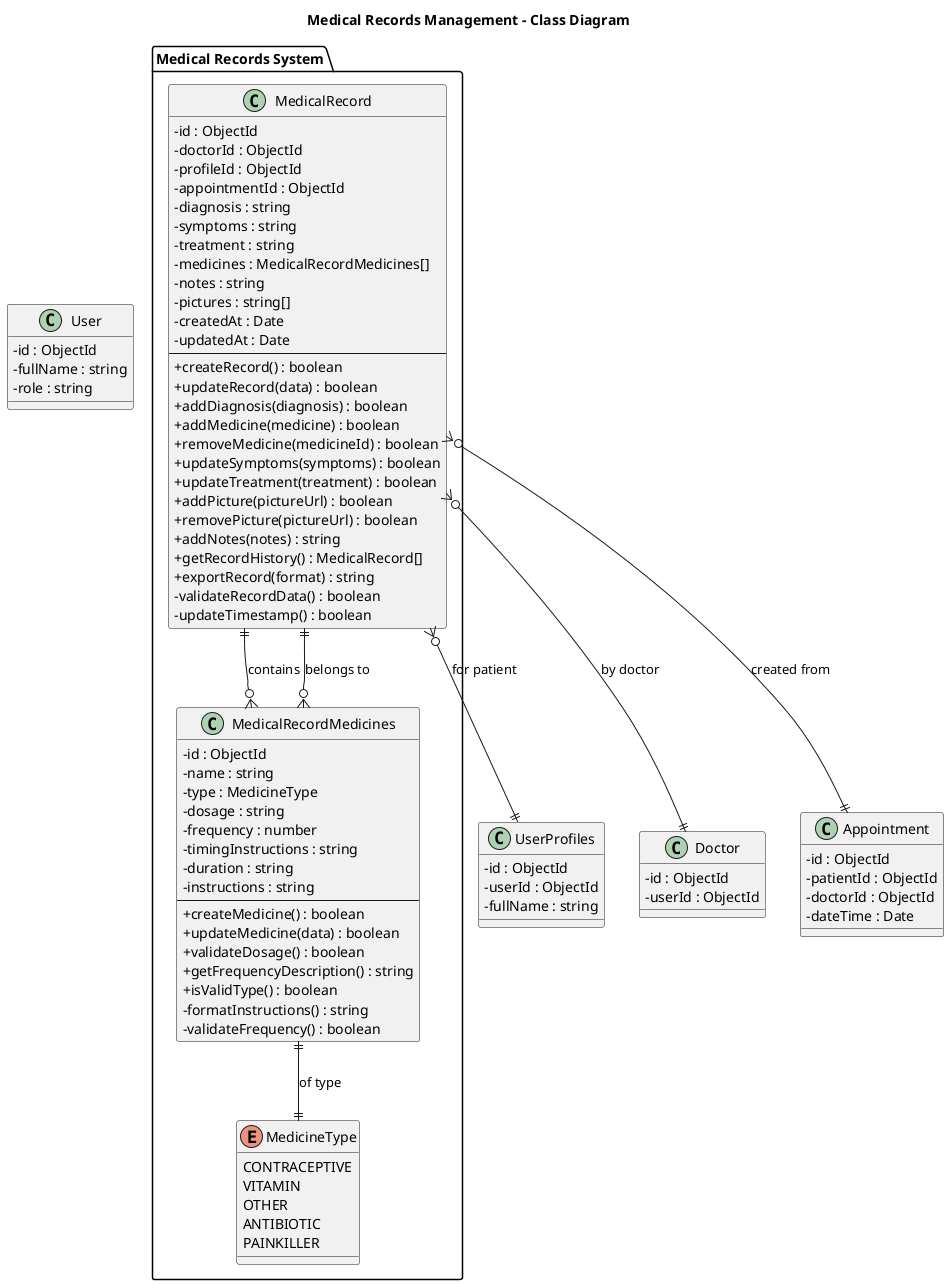 @startuml 06_medical_records

skinparam classAttributeIconSize 0
skin rose

title Medical Records Management - Class Diagram

package "Medical Records System" {
    class MedicalRecord {
        - id : ObjectId
        - doctorId : ObjectId
        - profileId : ObjectId
        - appointmentId : ObjectId
        - diagnosis : string
        - symptoms : string
        - treatment : string
        - medicines : MedicalRecordMedicines[]
        - notes : string
        - pictures : string[]
        - createdAt : Date
        - updatedAt : Date
        --
        + createRecord() : boolean
        + updateRecord(data) : boolean
        + addDiagnosis(diagnosis) : boolean
        + addMedicine(medicine) : boolean
        + removeMedicine(medicineId) : boolean
        + updateSymptoms(symptoms) : boolean
        + updateTreatment(treatment) : boolean
        + addPicture(pictureUrl) : boolean
        + removePicture(pictureUrl) : boolean
        + addNotes(notes) : string
        + getRecordHistory() : MedicalRecord[]
        + exportRecord(format) : string
        - validateRecordData() : boolean
        - updateTimestamp() : boolean
    }

    class MedicalRecordMedicines {
        - id : ObjectId
        - name : string
        - type : MedicineType
        - dosage : string
        - frequency : number
        - timingInstructions : string
        - duration : string
        - instructions : string
        --
        + createMedicine() : boolean
        + updateMedicine(data) : boolean
        + validateDosage() : boolean
        + getFrequencyDescription() : string
        + isValidType() : boolean
        - formatInstructions() : string
        - validateFrequency() : boolean
    }







    enum MedicineType {
        CONTRACEPTIVE
        VITAMIN
        OTHER
        ANTIBIOTIC
        PAINKILLER
    }
}

' External references
class User {
    - id : ObjectId
    - fullName : string
    - role : string
}

class UserProfiles {
    - id : ObjectId
    - userId : ObjectId
    - fullName : string
}

class Doctor {
    - id : ObjectId
    - userId : ObjectId
}

class Appointment {
    - id : ObjectId
    - patientId : ObjectId
    - doctorId : ObjectId
    - dateTime : Date
}

' Relationships
MedicalRecord }o--|| UserProfiles : "for patient"
MedicalRecord }o--|| Doctor : "by doctor"
MedicalRecord }o--|| Appointment : "created from"
MedicalRecord ||--o{ MedicalRecordMedicines : "contains"

MedicalRecordMedicines }o--|| MedicalRecord : "belongs to"
MedicalRecordMedicines ||--|| MedicineType : "of type"

@enduml 